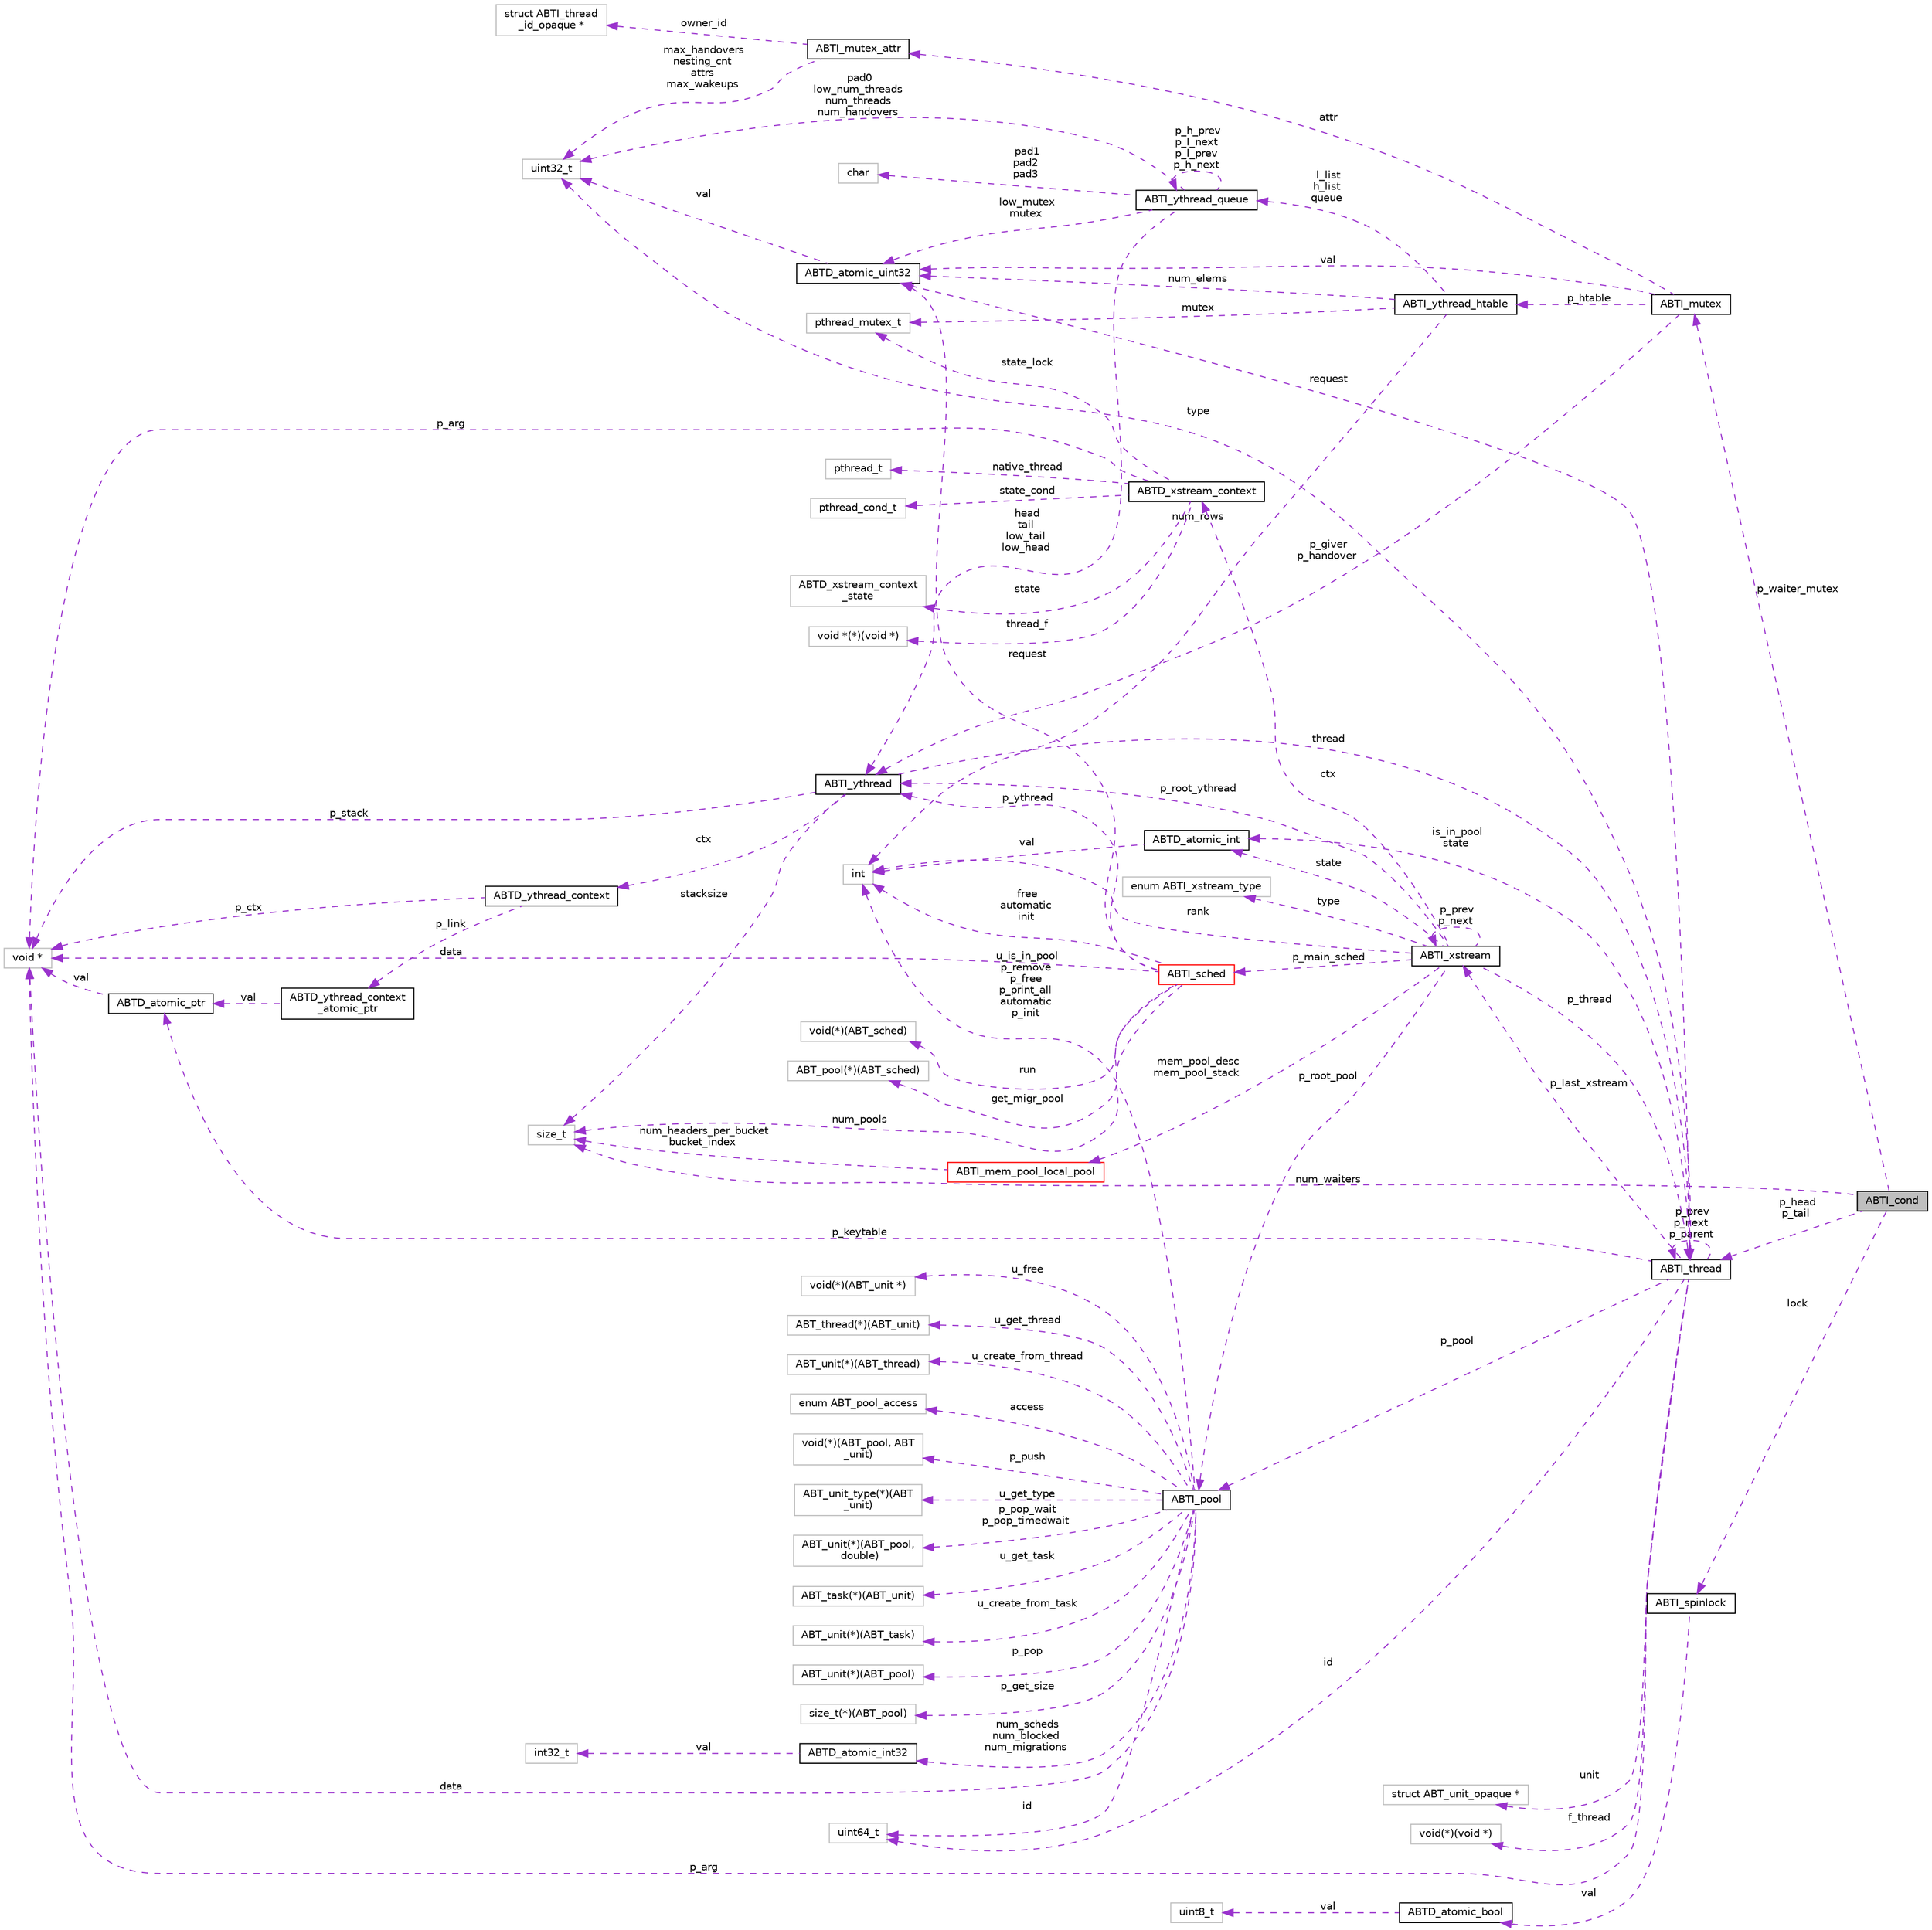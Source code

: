 digraph "ABTI_cond"
{
  edge [fontname="Helvetica",fontsize="10",labelfontname="Helvetica",labelfontsize="10"];
  node [fontname="Helvetica",fontsize="10",shape=record];
  rankdir="LR";
  Node1 [label="ABTI_cond",height=0.2,width=0.4,color="black", fillcolor="grey75", style="filled" fontcolor="black"];
  Node2 -> Node1 [dir="back",color="darkorchid3",fontsize="10",style="dashed",label=" p_waiter_mutex" ,fontname="Helvetica"];
  Node2 [label="ABTI_mutex",height=0.2,width=0.4,color="black", fillcolor="white", style="filled",URL="$d5/d57/structABTI__mutex.html"];
  Node3 -> Node2 [dir="back",color="darkorchid3",fontsize="10",style="dashed",label=" p_giver\np_handover" ,fontname="Helvetica"];
  Node3 [label="ABTI_ythread",height=0.2,width=0.4,color="black", fillcolor="white", style="filled",URL="$d5/d5f/structABTI__ythread.html"];
  Node4 -> Node3 [dir="back",color="darkorchid3",fontsize="10",style="dashed",label=" thread" ,fontname="Helvetica"];
  Node4 [label="ABTI_thread",height=0.2,width=0.4,color="black", fillcolor="white", style="filled",URL="$d3/d55/structABTI__thread.html"];
  Node5 -> Node4 [dir="back",color="darkorchid3",fontsize="10",style="dashed",label=" f_thread" ,fontname="Helvetica"];
  Node5 [label="void(*)(void *)",height=0.2,width=0.4,color="grey75", fillcolor="white", style="filled"];
  Node6 -> Node4 [dir="back",color="darkorchid3",fontsize="10",style="dashed",label=" id" ,fontname="Helvetica"];
  Node6 [label="uint64_t",height=0.2,width=0.4,color="grey75", fillcolor="white", style="filled"];
  Node4 -> Node4 [dir="back",color="darkorchid3",fontsize="10",style="dashed",label=" p_prev\np_next\np_parent" ,fontname="Helvetica"];
  Node7 -> Node4 [dir="back",color="darkorchid3",fontsize="10",style="dashed",label=" p_pool" ,fontname="Helvetica"];
  Node7 [label="ABTI_pool",height=0.2,width=0.4,color="black", fillcolor="white", style="filled",URL="$df/d65/structABTI__pool.html"];
  Node8 -> Node7 [dir="back",color="darkorchid3",fontsize="10",style="dashed",label=" p_get_size" ,fontname="Helvetica"];
  Node8 [label="size_t(*)(ABT_pool)",height=0.2,width=0.4,color="grey75", fillcolor="white", style="filled"];
  Node9 -> Node7 [dir="back",color="darkorchid3",fontsize="10",style="dashed",label=" u_free" ,fontname="Helvetica"];
  Node9 [label="void(*)(ABT_unit *)",height=0.2,width=0.4,color="grey75", fillcolor="white", style="filled"];
  Node10 -> Node7 [dir="back",color="darkorchid3",fontsize="10",style="dashed",label=" u_get_thread" ,fontname="Helvetica"];
  Node10 [label="ABT_thread(*)(ABT_unit)",height=0.2,width=0.4,color="grey75", fillcolor="white", style="filled"];
  Node11 -> Node7 [dir="back",color="darkorchid3",fontsize="10",style="dashed",label=" u_create_from_thread" ,fontname="Helvetica"];
  Node11 [label="ABT_unit(*)(ABT_thread)",height=0.2,width=0.4,color="grey75", fillcolor="white", style="filled"];
  Node6 -> Node7 [dir="back",color="darkorchid3",fontsize="10",style="dashed",label=" id" ,fontname="Helvetica"];
  Node12 -> Node7 [dir="back",color="darkorchid3",fontsize="10",style="dashed",label=" access" ,fontname="Helvetica"];
  Node12 [label="enum ABT_pool_access",height=0.2,width=0.4,color="grey75", fillcolor="white", style="filled"];
  Node13 -> Node7 [dir="back",color="darkorchid3",fontsize="10",style="dashed",label=" p_push" ,fontname="Helvetica"];
  Node13 [label="void(*)(ABT_pool, ABT\l_unit)",height=0.2,width=0.4,color="grey75", fillcolor="white", style="filled"];
  Node14 -> Node7 [dir="back",color="darkorchid3",fontsize="10",style="dashed",label=" u_get_type" ,fontname="Helvetica"];
  Node14 [label="ABT_unit_type(*)(ABT\l_unit)",height=0.2,width=0.4,color="grey75", fillcolor="white", style="filled"];
  Node15 -> Node7 [dir="back",color="darkorchid3",fontsize="10",style="dashed",label=" p_pop_wait\np_pop_timedwait" ,fontname="Helvetica"];
  Node15 [label="ABT_unit(*)(ABT_pool,\l double)",height=0.2,width=0.4,color="grey75", fillcolor="white", style="filled"];
  Node16 -> Node7 [dir="back",color="darkorchid3",fontsize="10",style="dashed",label=" u_is_in_pool\np_remove\np_free\np_print_all\nautomatic\np_init" ,fontname="Helvetica"];
  Node16 [label="int",height=0.2,width=0.4,color="grey75", fillcolor="white", style="filled"];
  Node17 -> Node7 [dir="back",color="darkorchid3",fontsize="10",style="dashed",label=" num_scheds\nnum_blocked\nnum_migrations" ,fontname="Helvetica"];
  Node17 [label="ABTD_atomic_int32",height=0.2,width=0.4,color="black", fillcolor="white", style="filled",URL="$db/d9a/structABTD__atomic__int32.html"];
  Node18 -> Node17 [dir="back",color="darkorchid3",fontsize="10",style="dashed",label=" val" ,fontname="Helvetica"];
  Node18 [label="int32_t",height=0.2,width=0.4,color="grey75", fillcolor="white", style="filled"];
  Node19 -> Node7 [dir="back",color="darkorchid3",fontsize="10",style="dashed",label=" u_get_task" ,fontname="Helvetica"];
  Node19 [label="ABT_task(*)(ABT_unit)",height=0.2,width=0.4,color="grey75", fillcolor="white", style="filled"];
  Node20 -> Node7 [dir="back",color="darkorchid3",fontsize="10",style="dashed",label=" u_create_from_task" ,fontname="Helvetica"];
  Node20 [label="ABT_unit(*)(ABT_task)",height=0.2,width=0.4,color="grey75", fillcolor="white", style="filled"];
  Node21 -> Node7 [dir="back",color="darkorchid3",fontsize="10",style="dashed",label=" p_pop" ,fontname="Helvetica"];
  Node21 [label="ABT_unit(*)(ABT_pool)",height=0.2,width=0.4,color="grey75", fillcolor="white", style="filled"];
  Node22 -> Node7 [dir="back",color="darkorchid3",fontsize="10",style="dashed",label=" data" ,fontname="Helvetica"];
  Node22 [label="void *",height=0.2,width=0.4,color="grey75", fillcolor="white", style="filled"];
  Node23 -> Node4 [dir="back",color="darkorchid3",fontsize="10",style="dashed",label=" p_last_xstream" ,fontname="Helvetica"];
  Node23 [label="ABTI_xstream",height=0.2,width=0.4,color="black", fillcolor="white", style="filled",URL="$dc/d3f/structABTI__xstream.html"];
  Node24 -> Node23 [dir="back",color="darkorchid3",fontsize="10",style="dashed",label=" ctx" ,fontname="Helvetica"];
  Node24 [label="ABTD_xstream_context",height=0.2,width=0.4,color="black", fillcolor="white", style="filled",URL="$df/dec/structABTD__xstream__context.html"];
  Node25 -> Node24 [dir="back",color="darkorchid3",fontsize="10",style="dashed",label=" state" ,fontname="Helvetica"];
  Node25 [label="ABTD_xstream_context\l_state",height=0.2,width=0.4,color="grey75", fillcolor="white", style="filled"];
  Node26 -> Node24 [dir="back",color="darkorchid3",fontsize="10",style="dashed",label=" thread_f" ,fontname="Helvetica"];
  Node26 [label="void *(*)(void *)",height=0.2,width=0.4,color="grey75", fillcolor="white", style="filled"];
  Node27 -> Node24 [dir="back",color="darkorchid3",fontsize="10",style="dashed",label=" state_lock" ,fontname="Helvetica"];
  Node27 [label="pthread_mutex_t",height=0.2,width=0.4,color="grey75", fillcolor="white", style="filled"];
  Node28 -> Node24 [dir="back",color="darkorchid3",fontsize="10",style="dashed",label=" native_thread" ,fontname="Helvetica"];
  Node28 [label="pthread_t",height=0.2,width=0.4,color="grey75", fillcolor="white", style="filled"];
  Node29 -> Node24 [dir="back",color="darkorchid3",fontsize="10",style="dashed",label=" state_cond" ,fontname="Helvetica"];
  Node29 [label="pthread_cond_t",height=0.2,width=0.4,color="grey75", fillcolor="white", style="filled"];
  Node22 -> Node24 [dir="back",color="darkorchid3",fontsize="10",style="dashed",label=" p_arg" ,fontname="Helvetica"];
  Node4 -> Node23 [dir="back",color="darkorchid3",fontsize="10",style="dashed",label=" p_thread" ,fontname="Helvetica"];
  Node30 -> Node23 [dir="back",color="darkorchid3",fontsize="10",style="dashed",label=" p_main_sched" ,fontname="Helvetica"];
  Node30 [label="ABTI_sched",height=0.2,width=0.4,color="red", fillcolor="white", style="filled",URL="$d0/dd5/structABTI__sched.html"];
  Node31 -> Node30 [dir="back",color="darkorchid3",fontsize="10",style="dashed",label=" get_migr_pool" ,fontname="Helvetica"];
  Node31 [label="ABT_pool(*)(ABT_sched)",height=0.2,width=0.4,color="grey75", fillcolor="white", style="filled"];
  Node3 -> Node30 [dir="back",color="darkorchid3",fontsize="10",style="dashed",label=" p_ythread" ,fontname="Helvetica"];
  Node32 -> Node30 [dir="back",color="darkorchid3",fontsize="10",style="dashed",label=" num_pools" ,fontname="Helvetica"];
  Node32 [label="size_t",height=0.2,width=0.4,color="grey75", fillcolor="white", style="filled"];
  Node16 -> Node30 [dir="back",color="darkorchid3",fontsize="10",style="dashed",label=" free\nautomatic\ninit" ,fontname="Helvetica"];
  Node33 -> Node30 [dir="back",color="darkorchid3",fontsize="10",style="dashed",label=" run" ,fontname="Helvetica"];
  Node33 [label="void(*)(ABT_sched)",height=0.2,width=0.4,color="grey75", fillcolor="white", style="filled"];
  Node34 -> Node30 [dir="back",color="darkorchid3",fontsize="10",style="dashed",label=" request" ,fontname="Helvetica"];
  Node34 [label="ABTD_atomic_uint32",height=0.2,width=0.4,color="black", fillcolor="white", style="filled",URL="$db/df7/structABTD__atomic__uint32.html"];
  Node35 -> Node34 [dir="back",color="darkorchid3",fontsize="10",style="dashed",label=" val" ,fontname="Helvetica"];
  Node35 [label="uint32_t",height=0.2,width=0.4,color="grey75", fillcolor="white", style="filled"];
  Node22 -> Node30 [dir="back",color="darkorchid3",fontsize="10",style="dashed",label=" data" ,fontname="Helvetica"];
  Node3 -> Node23 [dir="back",color="darkorchid3",fontsize="10",style="dashed",label=" p_root_ythread" ,fontname="Helvetica"];
  Node7 -> Node23 [dir="back",color="darkorchid3",fontsize="10",style="dashed",label=" p_root_pool" ,fontname="Helvetica"];
  Node36 -> Node23 [dir="back",color="darkorchid3",fontsize="10",style="dashed",label=" type" ,fontname="Helvetica"];
  Node36 [label="enum ABTI_xstream_type",height=0.2,width=0.4,color="grey75", fillcolor="white", style="filled"];
  Node23 -> Node23 [dir="back",color="darkorchid3",fontsize="10",style="dashed",label=" p_prev\np_next" ,fontname="Helvetica"];
  Node37 -> Node23 [dir="back",color="darkorchid3",fontsize="10",style="dashed",label=" state" ,fontname="Helvetica"];
  Node37 [label="ABTD_atomic_int",height=0.2,width=0.4,color="black", fillcolor="white", style="filled",URL="$d5/df5/structABTD__atomic__int.html"];
  Node16 -> Node37 [dir="back",color="darkorchid3",fontsize="10",style="dashed",label=" val" ,fontname="Helvetica"];
  Node16 -> Node23 [dir="back",color="darkorchid3",fontsize="10",style="dashed",label=" rank" ,fontname="Helvetica"];
  Node38 -> Node23 [dir="back",color="darkorchid3",fontsize="10",style="dashed",label=" mem_pool_desc\nmem_pool_stack" ,fontname="Helvetica"];
  Node38 [label="ABTI_mem_pool_local_pool",height=0.2,width=0.4,color="red", fillcolor="white", style="filled",URL="$d6/d69/structABTI__mem__pool__local__pool.html"];
  Node32 -> Node38 [dir="back",color="darkorchid3",fontsize="10",style="dashed",label=" num_headers_per_bucket\nbucket_index" ,fontname="Helvetica"];
  Node35 -> Node4 [dir="back",color="darkorchid3",fontsize="10",style="dashed",label=" type" ,fontname="Helvetica"];
  Node37 -> Node4 [dir="back",color="darkorchid3",fontsize="10",style="dashed",label=" is_in_pool\nstate" ,fontname="Helvetica"];
  Node39 -> Node4 [dir="back",color="darkorchid3",fontsize="10",style="dashed",label=" p_keytable" ,fontname="Helvetica"];
  Node39 [label="ABTD_atomic_ptr",height=0.2,width=0.4,color="black", fillcolor="white", style="filled",URL="$df/d5b/structABTD__atomic__ptr.html"];
  Node22 -> Node39 [dir="back",color="darkorchid3",fontsize="10",style="dashed",label=" val" ,fontname="Helvetica"];
  Node34 -> Node4 [dir="back",color="darkorchid3",fontsize="10",style="dashed",label=" request" ,fontname="Helvetica"];
  Node22 -> Node4 [dir="back",color="darkorchid3",fontsize="10",style="dashed",label=" p_arg" ,fontname="Helvetica"];
  Node40 -> Node4 [dir="back",color="darkorchid3",fontsize="10",style="dashed",label=" unit" ,fontname="Helvetica"];
  Node40 [label="struct ABT_unit_opaque *",height=0.2,width=0.4,color="grey75", fillcolor="white", style="filled"];
  Node32 -> Node3 [dir="back",color="darkorchid3",fontsize="10",style="dashed",label=" stacksize" ,fontname="Helvetica"];
  Node41 -> Node3 [dir="back",color="darkorchid3",fontsize="10",style="dashed",label=" ctx" ,fontname="Helvetica"];
  Node41 [label="ABTD_ythread_context",height=0.2,width=0.4,color="black", fillcolor="white", style="filled",URL="$d8/df3/structABTD__ythread__context.html"];
  Node42 -> Node41 [dir="back",color="darkorchid3",fontsize="10",style="dashed",label=" p_link" ,fontname="Helvetica"];
  Node42 [label="ABTD_ythread_context\l_atomic_ptr",height=0.2,width=0.4,color="black", fillcolor="white", style="filled",URL="$d6/dfc/structABTD__ythread__context__atomic__ptr.html"];
  Node39 -> Node42 [dir="back",color="darkorchid3",fontsize="10",style="dashed",label=" val" ,fontname="Helvetica"];
  Node22 -> Node41 [dir="back",color="darkorchid3",fontsize="10",style="dashed",label=" p_ctx" ,fontname="Helvetica"];
  Node22 -> Node3 [dir="back",color="darkorchid3",fontsize="10",style="dashed",label=" p_stack" ,fontname="Helvetica"];
  Node43 -> Node2 [dir="back",color="darkorchid3",fontsize="10",style="dashed",label=" attr" ,fontname="Helvetica"];
  Node43 [label="ABTI_mutex_attr",height=0.2,width=0.4,color="black", fillcolor="white", style="filled",URL="$df/de7/structABTI__mutex__attr.html"];
  Node35 -> Node43 [dir="back",color="darkorchid3",fontsize="10",style="dashed",label=" max_handovers\nnesting_cnt\nattrs\nmax_wakeups" ,fontname="Helvetica"];
  Node44 -> Node43 [dir="back",color="darkorchid3",fontsize="10",style="dashed",label=" owner_id" ,fontname="Helvetica"];
  Node44 [label="struct ABTI_thread\l_id_opaque *",height=0.2,width=0.4,color="grey75", fillcolor="white", style="filled"];
  Node45 -> Node2 [dir="back",color="darkorchid3",fontsize="10",style="dashed",label=" p_htable" ,fontname="Helvetica"];
  Node45 [label="ABTI_ythread_htable",height=0.2,width=0.4,color="black", fillcolor="white", style="filled",URL="$dd/d13/structABTI__ythread__htable.html"];
  Node27 -> Node45 [dir="back",color="darkorchid3",fontsize="10",style="dashed",label=" mutex" ,fontname="Helvetica"];
  Node16 -> Node45 [dir="back",color="darkorchid3",fontsize="10",style="dashed",label=" num_rows" ,fontname="Helvetica"];
  Node34 -> Node45 [dir="back",color="darkorchid3",fontsize="10",style="dashed",label=" num_elems" ,fontname="Helvetica"];
  Node46 -> Node45 [dir="back",color="darkorchid3",fontsize="10",style="dashed",label=" l_list\nh_list\nqueue" ,fontname="Helvetica"];
  Node46 [label="ABTI_ythread_queue",height=0.2,width=0.4,color="black", fillcolor="white", style="filled",URL="$dd/dcd/structABTI__ythread__queue.html"];
  Node47 -> Node46 [dir="back",color="darkorchid3",fontsize="10",style="dashed",label=" pad1\npad2\npad3" ,fontname="Helvetica"];
  Node47 [label="char",height=0.2,width=0.4,color="grey75", fillcolor="white", style="filled"];
  Node3 -> Node46 [dir="back",color="darkorchid3",fontsize="10",style="dashed",label=" head\ntail\nlow_tail\nlow_head" ,fontname="Helvetica"];
  Node35 -> Node46 [dir="back",color="darkorchid3",fontsize="10",style="dashed",label=" pad0\nlow_num_threads\nnum_threads\nnum_handovers" ,fontname="Helvetica"];
  Node34 -> Node46 [dir="back",color="darkorchid3",fontsize="10",style="dashed",label=" low_mutex\nmutex" ,fontname="Helvetica"];
  Node46 -> Node46 [dir="back",color="darkorchid3",fontsize="10",style="dashed",label=" p_h_prev\np_l_next\np_l_prev\np_h_next" ,fontname="Helvetica"];
  Node34 -> Node2 [dir="back",color="darkorchid3",fontsize="10",style="dashed",label=" val" ,fontname="Helvetica"];
  Node48 -> Node1 [dir="back",color="darkorchid3",fontsize="10",style="dashed",label=" lock" ,fontname="Helvetica"];
  Node48 [label="ABTI_spinlock",height=0.2,width=0.4,color="black", fillcolor="white", style="filled",URL="$dc/d81/structABTI__spinlock.html"];
  Node49 -> Node48 [dir="back",color="darkorchid3",fontsize="10",style="dashed",label=" val" ,fontname="Helvetica"];
  Node49 [label="ABTD_atomic_bool",height=0.2,width=0.4,color="black", fillcolor="white", style="filled",URL="$df/d2c/structABTD__atomic__bool.html"];
  Node50 -> Node49 [dir="back",color="darkorchid3",fontsize="10",style="dashed",label=" val" ,fontname="Helvetica"];
  Node50 [label="uint8_t",height=0.2,width=0.4,color="grey75", fillcolor="white", style="filled"];
  Node4 -> Node1 [dir="back",color="darkorchid3",fontsize="10",style="dashed",label=" p_head\np_tail" ,fontname="Helvetica"];
  Node32 -> Node1 [dir="back",color="darkorchid3",fontsize="10",style="dashed",label=" num_waiters" ,fontname="Helvetica"];
}
